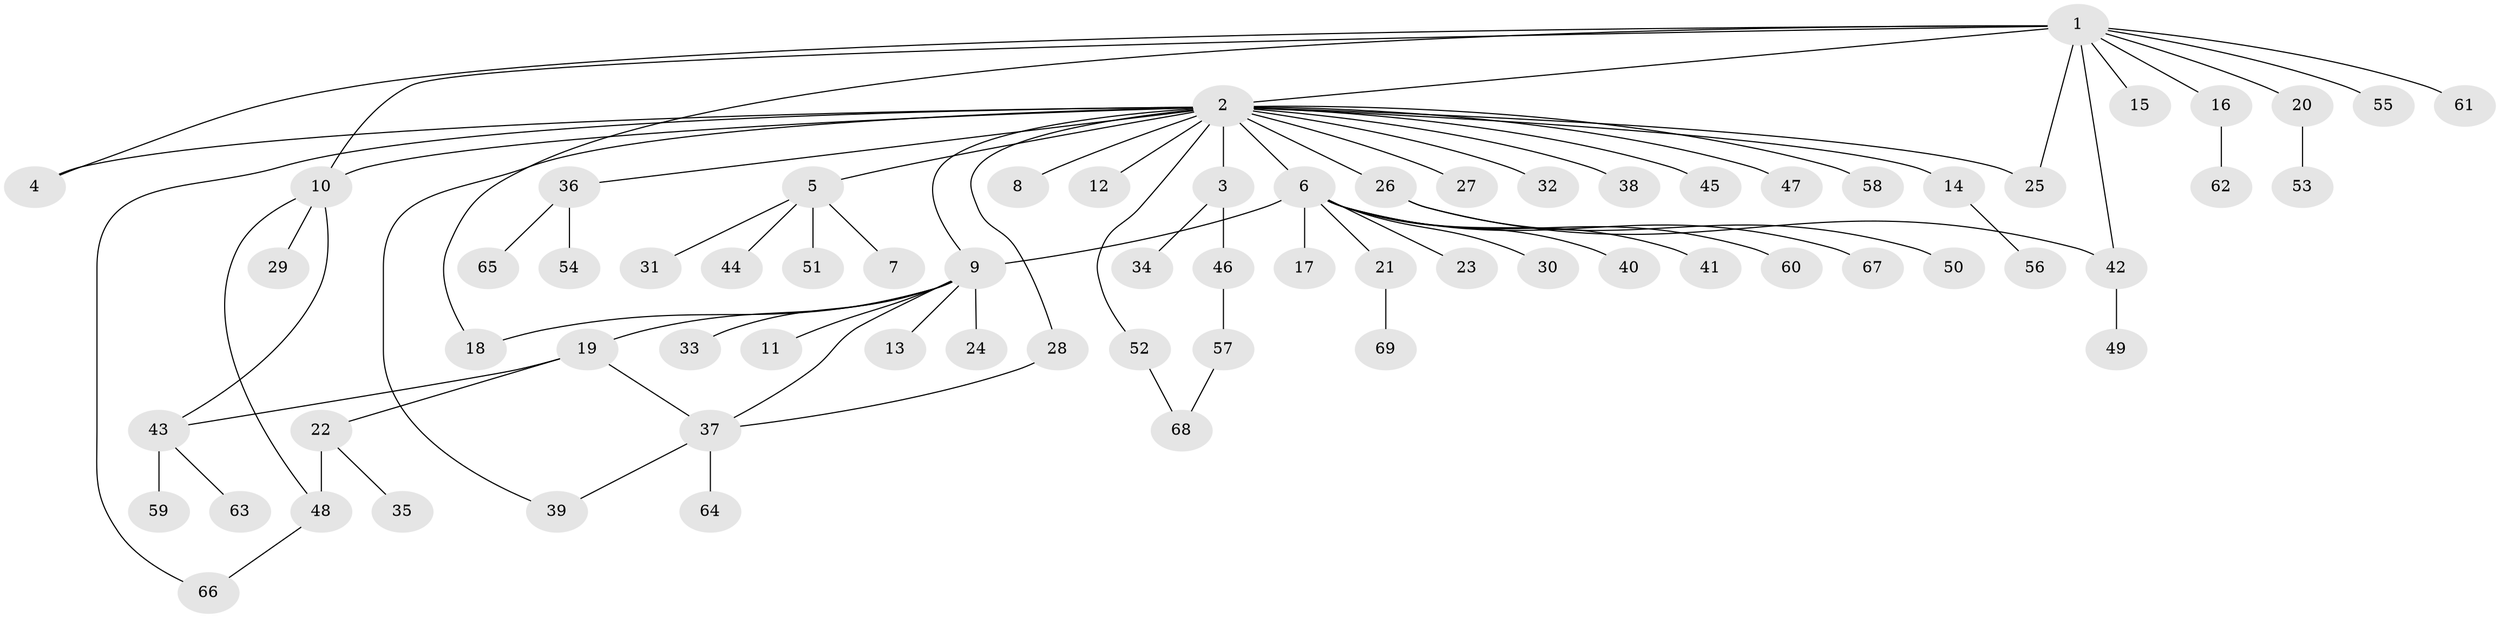 // coarse degree distribution, {14: 0.037037037037037035, 3: 0.037037037037037035, 1: 0.8148148148148148, 5: 0.037037037037037035, 8: 0.037037037037037035, 2: 0.037037037037037035}
// Generated by graph-tools (version 1.1) at 2025/18/03/04/25 18:18:11]
// undirected, 69 vertices, 81 edges
graph export_dot {
graph [start="1"]
  node [color=gray90,style=filled];
  1;
  2;
  3;
  4;
  5;
  6;
  7;
  8;
  9;
  10;
  11;
  12;
  13;
  14;
  15;
  16;
  17;
  18;
  19;
  20;
  21;
  22;
  23;
  24;
  25;
  26;
  27;
  28;
  29;
  30;
  31;
  32;
  33;
  34;
  35;
  36;
  37;
  38;
  39;
  40;
  41;
  42;
  43;
  44;
  45;
  46;
  47;
  48;
  49;
  50;
  51;
  52;
  53;
  54;
  55;
  56;
  57;
  58;
  59;
  60;
  61;
  62;
  63;
  64;
  65;
  66;
  67;
  68;
  69;
  1 -- 2;
  1 -- 4;
  1 -- 10;
  1 -- 15;
  1 -- 16;
  1 -- 18;
  1 -- 20;
  1 -- 25;
  1 -- 42;
  1 -- 55;
  1 -- 61;
  2 -- 3;
  2 -- 4;
  2 -- 5;
  2 -- 6;
  2 -- 8;
  2 -- 9;
  2 -- 10;
  2 -- 12;
  2 -- 14;
  2 -- 25;
  2 -- 26;
  2 -- 27;
  2 -- 28;
  2 -- 32;
  2 -- 36;
  2 -- 38;
  2 -- 39;
  2 -- 45;
  2 -- 47;
  2 -- 52;
  2 -- 58;
  2 -- 66;
  3 -- 34;
  3 -- 46;
  5 -- 7;
  5 -- 31;
  5 -- 44;
  5 -- 51;
  6 -- 9;
  6 -- 17;
  6 -- 21;
  6 -- 23;
  6 -- 30;
  6 -- 40;
  6 -- 41;
  6 -- 60;
  6 -- 67;
  9 -- 11;
  9 -- 13;
  9 -- 18;
  9 -- 19;
  9 -- 24;
  9 -- 33;
  9 -- 37;
  10 -- 29;
  10 -- 43;
  10 -- 48;
  14 -- 56;
  16 -- 62;
  19 -- 22;
  19 -- 37;
  19 -- 43;
  20 -- 53;
  21 -- 69;
  22 -- 35;
  22 -- 48;
  26 -- 42;
  26 -- 50;
  28 -- 37;
  36 -- 54;
  36 -- 65;
  37 -- 39;
  37 -- 64;
  42 -- 49;
  43 -- 59;
  43 -- 63;
  46 -- 57;
  48 -- 66;
  52 -- 68;
  57 -- 68;
}
